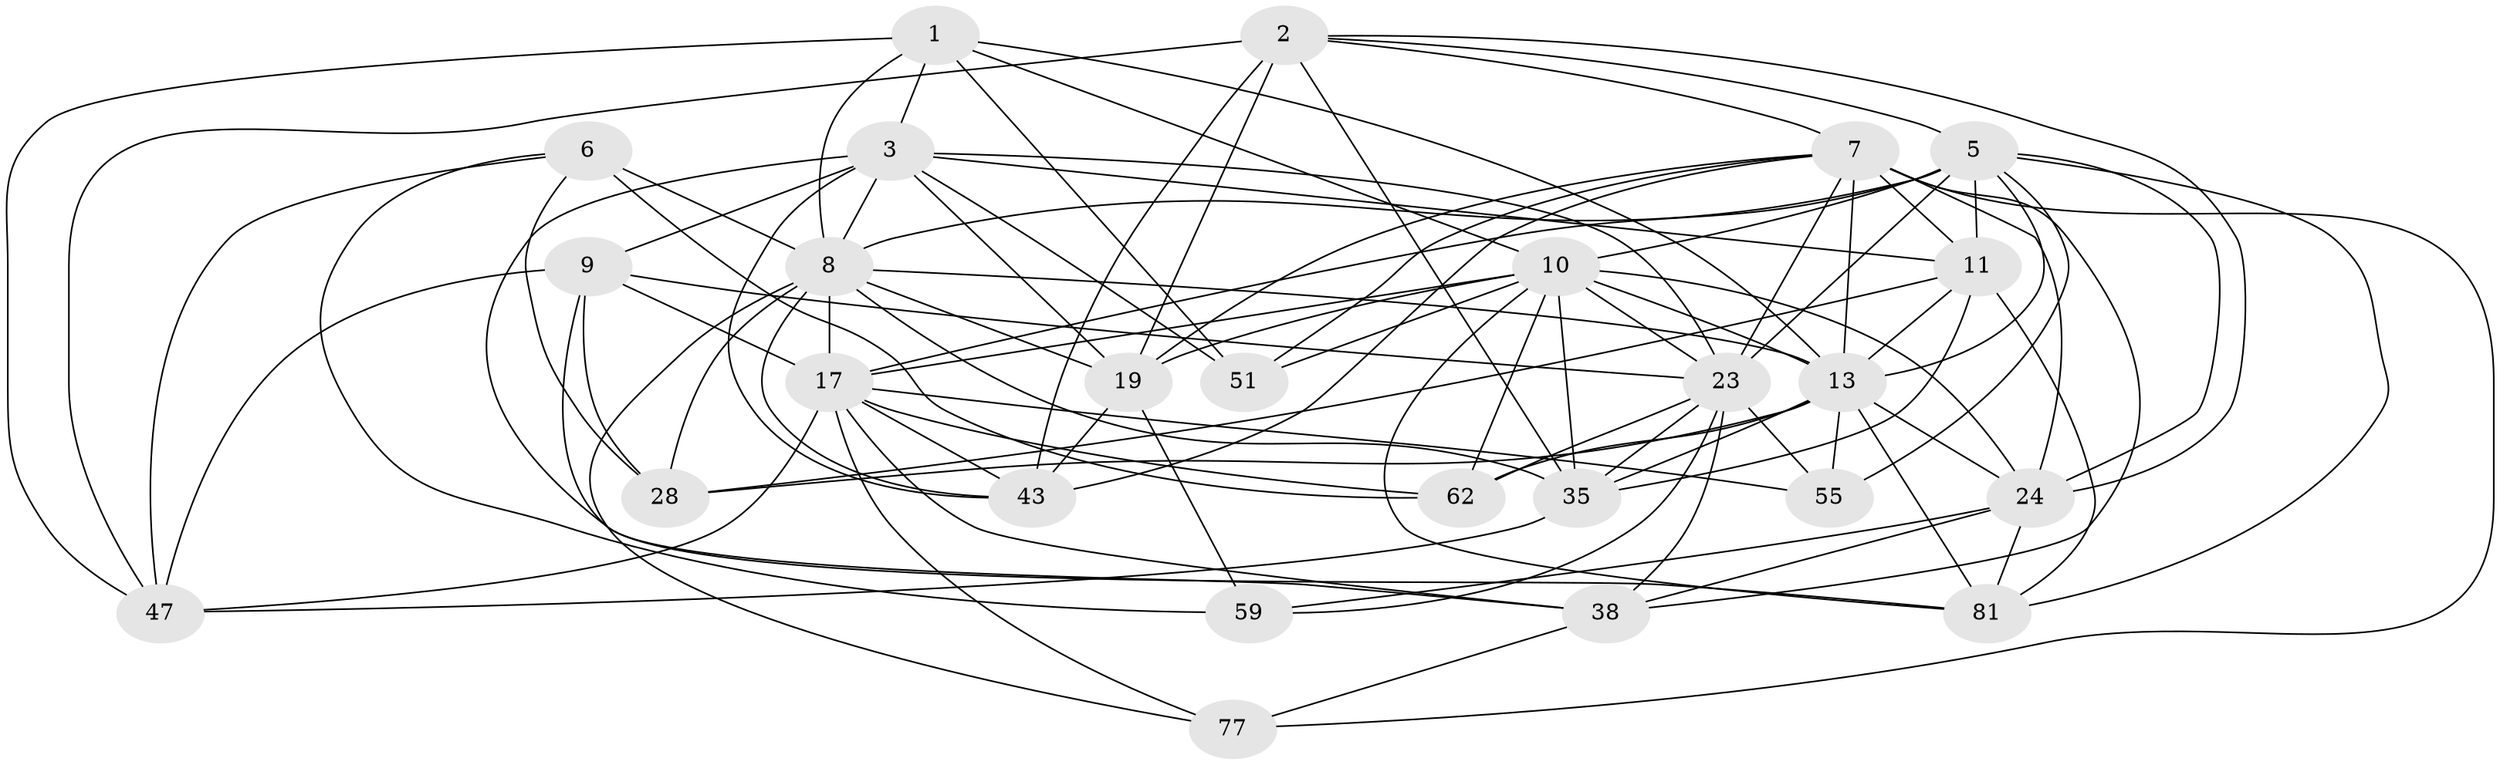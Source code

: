 // original degree distribution, {4: 1.0}
// Generated by graph-tools (version 1.1) at 2025/20/03/04/25 18:20:59]
// undirected, 26 vertices, 93 edges
graph export_dot {
graph [start="1"]
  node [color=gray90,style=filled];
  1 [super="+18"];
  2 [super="+76+4"];
  3 [super="+80+30+64+75"];
  5 [super="+60+16+52"];
  6 [super="+57"];
  7 [super="+63+56+86"];
  8 [super="+14+20+26"];
  9 [super="+25+32"];
  10 [super="+50+41+70"];
  11 [super="+29+12"];
  13 [super="+15+31"];
  17 [super="+65+45"];
  19 [super="+21+49"];
  23 [super="+34+66+36"];
  24 [super="+69+27+33"];
  28 [super="+58"];
  35 [super="+42+44"];
  38 [super="+39"];
  43 [super="+85"];
  47 [super="+48"];
  51;
  55;
  59;
  62 [super="+67"];
  77;
  81 [super="+87"];
  1 -- 47;
  1 -- 10;
  1 -- 51;
  1 -- 8;
  1 -- 13;
  1 -- 3;
  2 -- 47;
  2 -- 24;
  2 -- 35 [weight=2];
  2 -- 5;
  2 -- 19;
  2 -- 43;
  2 -- 7;
  3 -- 9 [weight=2];
  3 -- 51;
  3 -- 23;
  3 -- 8 [weight=2];
  3 -- 19 [weight=2];
  3 -- 43;
  3 -- 81;
  3 -- 11;
  5 -- 8;
  5 -- 17 [weight=3];
  5 -- 11 [weight=2];
  5 -- 81;
  5 -- 55;
  5 -- 23;
  5 -- 24;
  5 -- 13 [weight=2];
  5 -- 10;
  6 -- 47;
  6 -- 62 [weight=2];
  6 -- 59;
  6 -- 28;
  6 -- 8;
  7 -- 23 [weight=2];
  7 -- 19;
  7 -- 51;
  7 -- 24 [weight=2];
  7 -- 77;
  7 -- 43;
  7 -- 38;
  7 -- 13;
  7 -- 11;
  8 -- 28;
  8 -- 19;
  8 -- 77;
  8 -- 17;
  8 -- 43;
  8 -- 35;
  8 -- 13;
  9 -- 38 [weight=2];
  9 -- 17;
  9 -- 28;
  9 -- 47;
  9 -- 23;
  10 -- 17;
  10 -- 81;
  10 -- 51;
  10 -- 23;
  10 -- 24 [weight=2];
  10 -- 19 [weight=3];
  10 -- 13;
  10 -- 35;
  10 -- 62;
  11 -- 28;
  11 -- 13;
  11 -- 35 [weight=3];
  11 -- 81;
  13 -- 55;
  13 -- 24;
  13 -- 81;
  13 -- 35;
  13 -- 28 [weight=2];
  13 -- 62;
  17 -- 47;
  17 -- 62;
  17 -- 38;
  17 -- 55;
  17 -- 43;
  17 -- 77;
  19 -- 59;
  19 -- 43;
  23 -- 38 [weight=2];
  23 -- 55;
  23 -- 59;
  23 -- 62;
  23 -- 35;
  24 -- 59;
  24 -- 81;
  24 -- 38;
  35 -- 47;
  38 -- 77;
}
